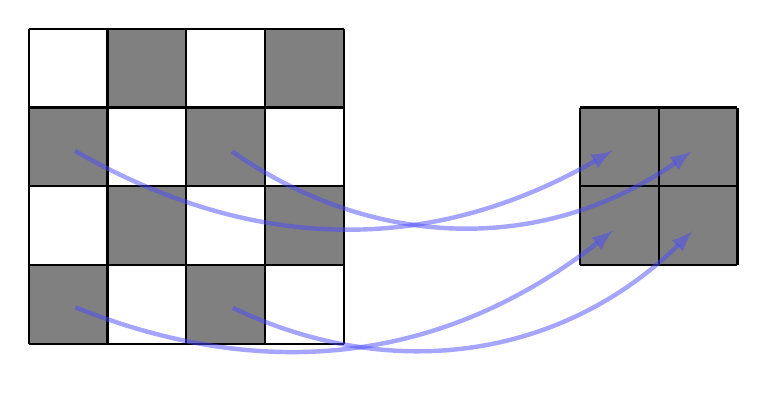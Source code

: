 \begin{tikzpicture}[scale=1]

\begin{scope}
\fill[black!50] (0,0) rectangle ++ (1,1);
\fill[black!50] (1,1) rectangle ++ (1,1);
\fill[black!50] (2,2) rectangle ++ (1,1);
\fill[black!50] (3,3) rectangle ++ (1,1);
\fill[black!50] (2,0) rectangle ++ (1,1);
\fill[black!50] (3,1) rectangle ++ (1,1);
\fill[black!50] (0,2) rectangle ++ (1,1);
\fill[black!50] (1,3) rectangle ++ (1,1);

\draw[black, thick] (0,0) grid ++(4,4);

\coordinate (B1) at (0.5,0.5);
\coordinate (B2) at (2.5,0.5);
\coordinate (B3) at (0.5,2.5);
\coordinate (B4) at (2.5,2.5);
\end{scope}


\begin{scope}[xshift=7cm, yshift=1cm]
\fill[black!50] (0,0) rectangle ++ (2,2);
\draw[black, thick] (0,0) grid ++(2,2);

\coordinate (A1) at (0.5,0.5);
\coordinate (A2) at (1.5,0.5);
\coordinate (A3) at (0.5,1.5);
\coordinate (A4) at (1.5,1.5);
\end{scope}

\draw[->,>=latex,ultra thick, blue!70,opacity=0.5, shorten >= 1mm, shorten <=1mm] (B1) to[bend right] (A1);
\draw[->,>=latex,ultra thick, blue!70,opacity=0.5, shorten >= 1mm, shorten <=1mm] (B2) to[bend right=35] (A2);
\draw[->,>=latex,ultra thick, blue!70,opacity=0.5, shorten >= 1mm, shorten <=1mm] (B3) to[bend right] (A3);
\draw[->,>=latex,ultra thick, blue!70,opacity=0.5, shorten >= 1mm, shorten <=1mm] (B4) to[bend right=35] (A4);



\end{tikzpicture}
